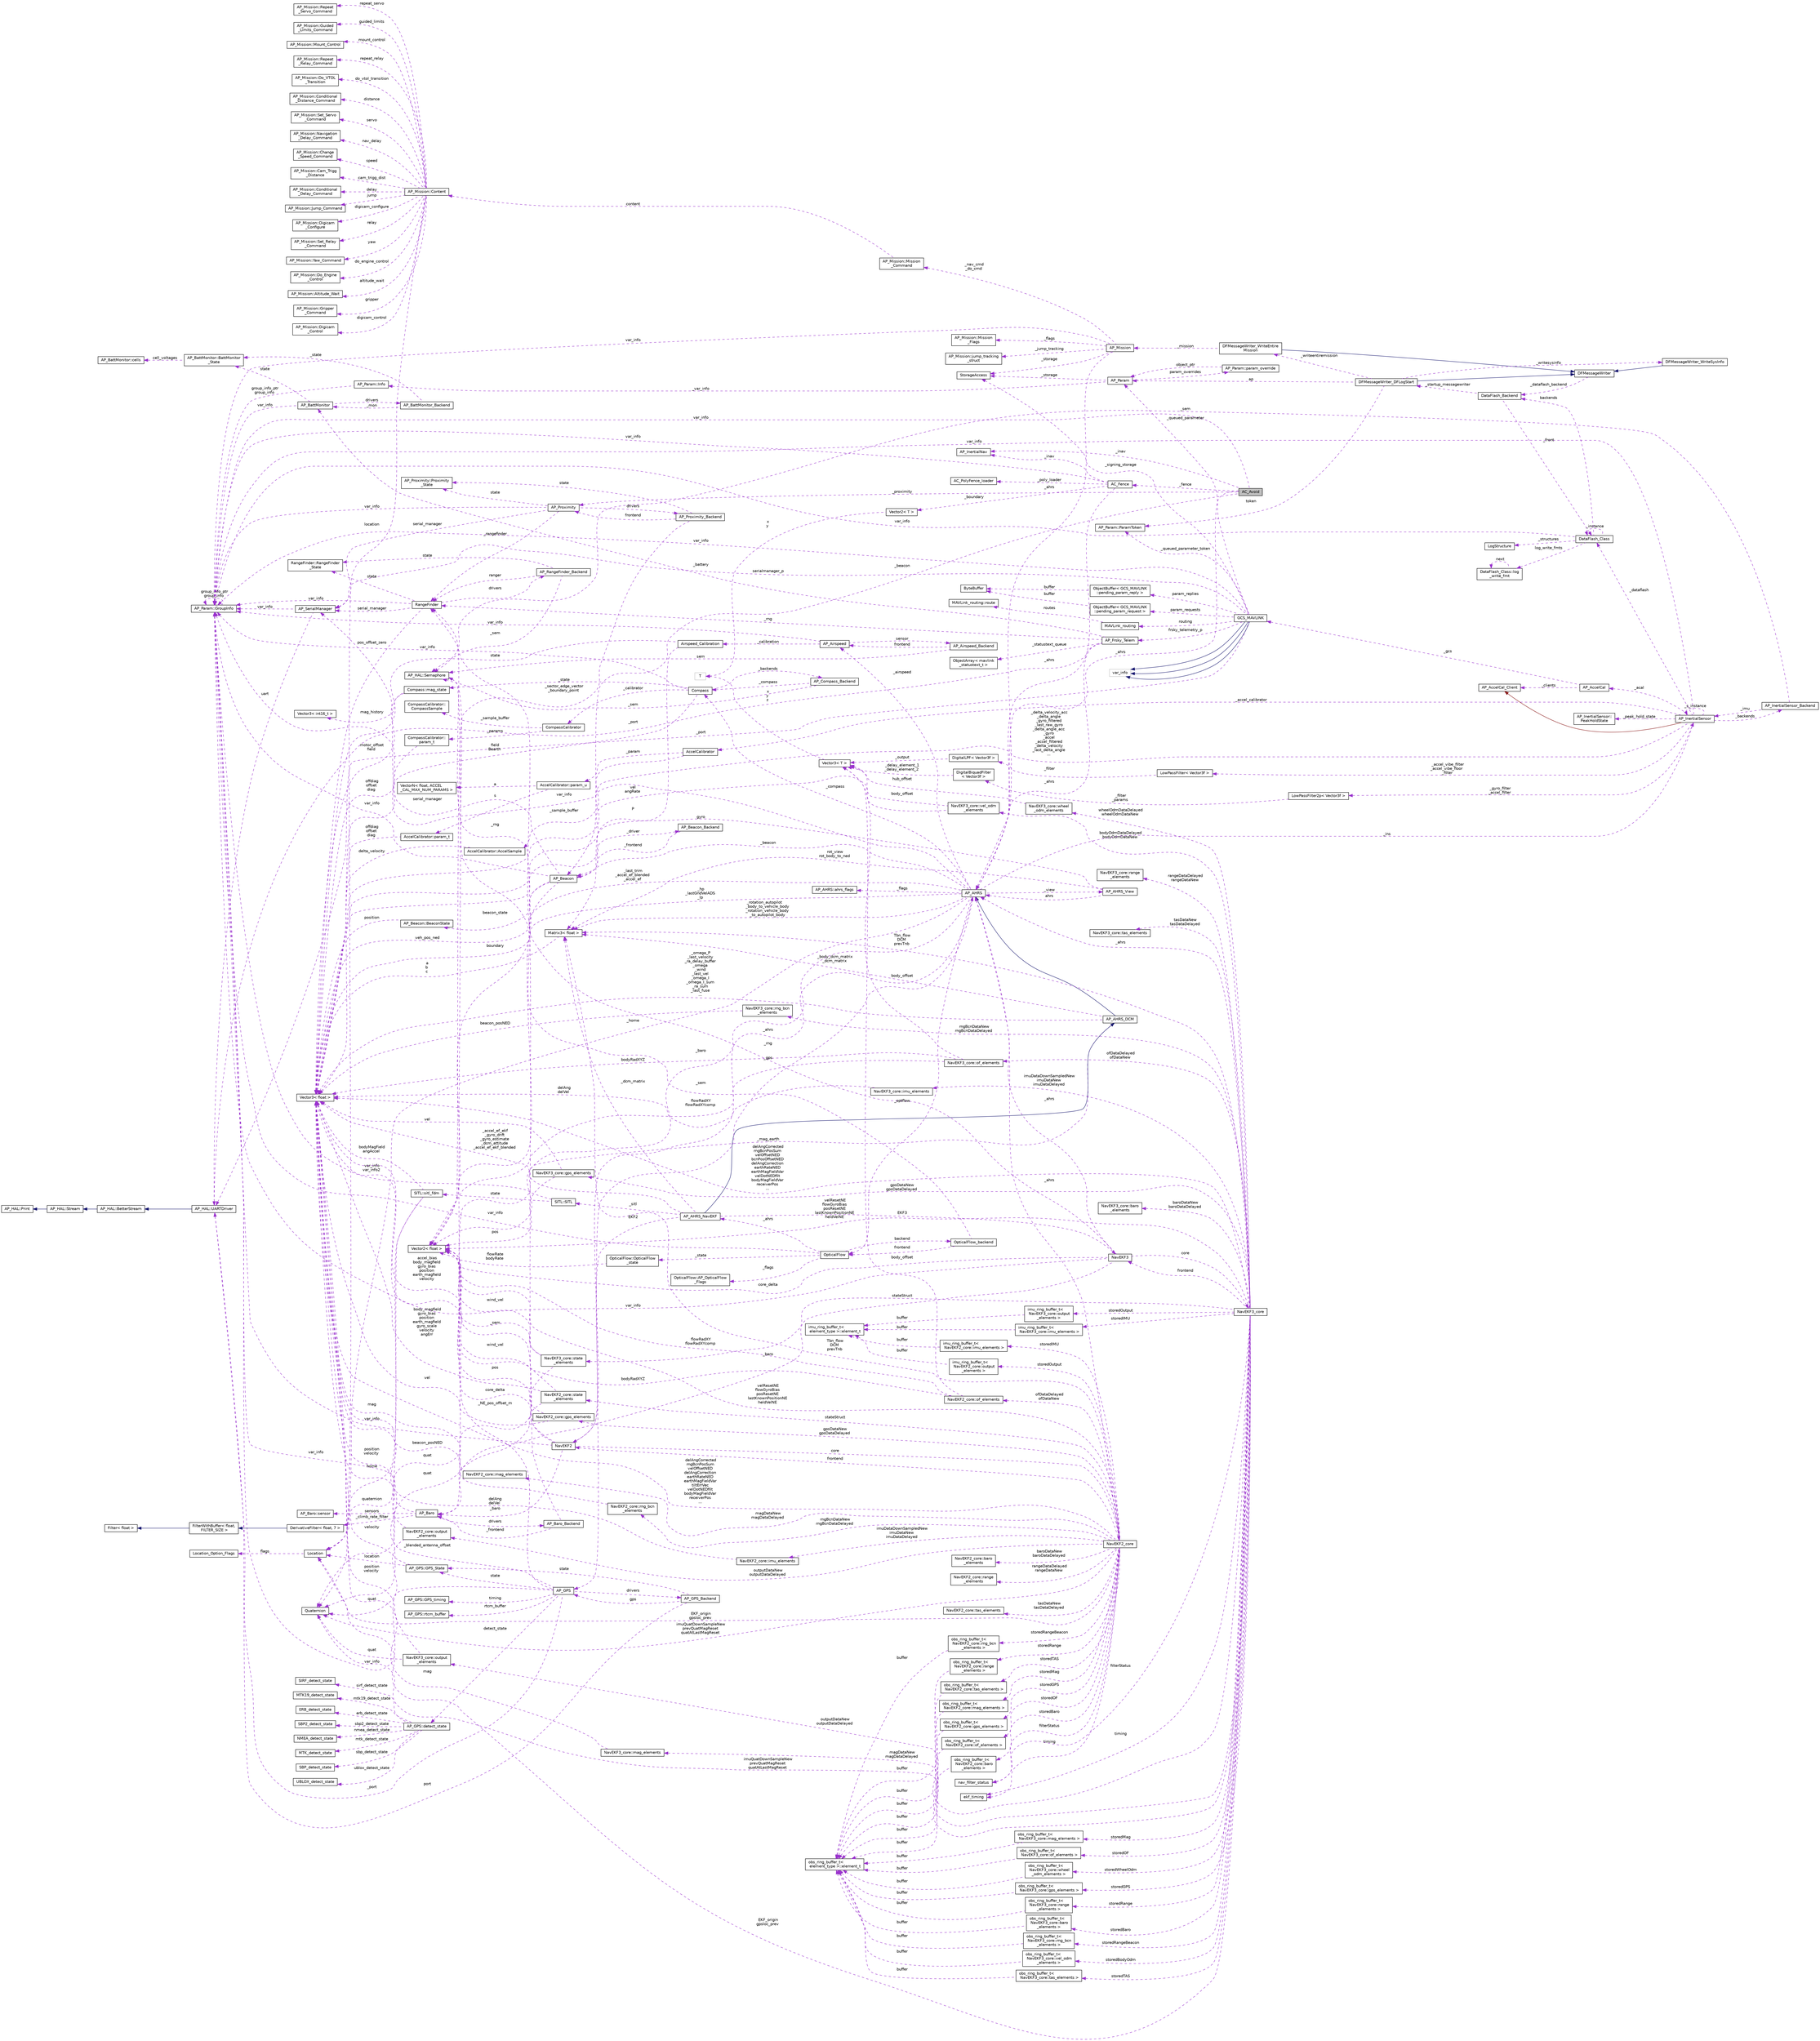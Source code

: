 digraph "AC_Avoid"
{
 // INTERACTIVE_SVG=YES
  edge [fontname="Helvetica",fontsize="10",labelfontname="Helvetica",labelfontsize="10"];
  node [fontname="Helvetica",fontsize="10",shape=record];
  rankdir="LR";
  Node1 [label="AC_Avoid",height=0.2,width=0.4,color="black", fillcolor="grey75", style="filled", fontcolor="black"];
  Node2 -> Node1 [dir="back",color="darkorchid3",fontsize="10",style="dashed",label=" var_info" ,fontname="Helvetica"];
  Node2 [label="AP_Param::GroupInfo",height=0.2,width=0.4,color="black", fillcolor="white", style="filled",URL="$structAP__Param_1_1GroupInfo.html"];
  Node2 -> Node2 [dir="back",color="darkorchid3",fontsize="10",style="dashed",label=" group_info_ptr\ngroup_info" ,fontname="Helvetica"];
  Node3 -> Node1 [dir="back",color="darkorchid3",fontsize="10",style="dashed",label=" _proximity" ,fontname="Helvetica"];
  Node3 [label="AP_Proximity",height=0.2,width=0.4,color="black", fillcolor="white", style="filled",URL="$classAP__Proximity.html"];
  Node4 -> Node3 [dir="back",color="darkorchid3",fontsize="10",style="dashed",label=" serial_manager" ,fontname="Helvetica"];
  Node4 [label="AP_SerialManager",height=0.2,width=0.4,color="black", fillcolor="white", style="filled",URL="$classAP__SerialManager.html"];
  Node5 -> Node4 [dir="back",color="darkorchid3",fontsize="10",style="dashed",label=" uart" ,fontname="Helvetica"];
  Node5 [label="AP_HAL::UARTDriver",height=0.2,width=0.4,color="black", fillcolor="white", style="filled",URL="$classAP__HAL_1_1UARTDriver.html"];
  Node6 -> Node5 [dir="back",color="midnightblue",fontsize="10",style="solid",fontname="Helvetica"];
  Node6 [label="AP_HAL::BetterStream",height=0.2,width=0.4,color="black", fillcolor="white", style="filled",URL="$classAP__HAL_1_1BetterStream.html"];
  Node7 -> Node6 [dir="back",color="midnightblue",fontsize="10",style="solid",fontname="Helvetica"];
  Node7 [label="AP_HAL::Stream",height=0.2,width=0.4,color="black", fillcolor="white", style="filled",URL="$classAP__HAL_1_1Stream.html"];
  Node8 -> Node7 [dir="back",color="midnightblue",fontsize="10",style="solid",fontname="Helvetica"];
  Node8 [label="AP_HAL::Print",height=0.2,width=0.4,color="black", fillcolor="white", style="filled",URL="$classAP__HAL_1_1Print.html"];
  Node2 -> Node4 [dir="back",color="darkorchid3",fontsize="10",style="dashed",label=" var_info" ,fontname="Helvetica"];
  Node2 -> Node3 [dir="back",color="darkorchid3",fontsize="10",style="dashed",label=" var_info" ,fontname="Helvetica"];
  Node9 -> Node3 [dir="back",color="darkorchid3",fontsize="10",style="dashed",label=" state" ,fontname="Helvetica"];
  Node9 [label="AP_Proximity::Proximity\l_State",height=0.2,width=0.4,color="black", fillcolor="white", style="filled",URL="$structAP__Proximity_1_1Proximity__State.html"];
  Node10 -> Node3 [dir="back",color="darkorchid3",fontsize="10",style="dashed",label=" _rangefinder" ,fontname="Helvetica"];
  Node10 [label="RangeFinder",height=0.2,width=0.4,color="black", fillcolor="white", style="filled",URL="$classRangeFinder.html"];
  Node4 -> Node10 [dir="back",color="darkorchid3",fontsize="10",style="dashed",label=" serial_manager" ,fontname="Helvetica"];
  Node11 -> Node10 [dir="back",color="darkorchid3",fontsize="10",style="dashed",label=" state" ,fontname="Helvetica"];
  Node11 [label="RangeFinder::RangeFinder\l_State",height=0.2,width=0.4,color="black", fillcolor="white", style="filled",URL="$structRangeFinder_1_1RangeFinder__State.html"];
  Node2 -> Node10 [dir="back",color="darkorchid3",fontsize="10",style="dashed",label=" var_info" ,fontname="Helvetica"];
  Node12 -> Node10 [dir="back",color="darkorchid3",fontsize="10",style="dashed",label=" pos_offset_zero" ,fontname="Helvetica"];
  Node12 [label="Vector3\< float \>",height=0.2,width=0.4,color="black", fillcolor="white", style="filled",URL="$classVector3.html"];
  Node13 -> Node10 [dir="back",color="darkorchid3",fontsize="10",style="dashed",label=" drivers" ,fontname="Helvetica"];
  Node13 [label="AP_RangeFinder_Backend",height=0.2,width=0.4,color="black", fillcolor="white", style="filled",URL="$classAP__RangeFinder__Backend.html"];
  Node11 -> Node13 [dir="back",color="darkorchid3",fontsize="10",style="dashed",label=" state" ,fontname="Helvetica"];
  Node14 -> Node13 [dir="back",color="darkorchid3",fontsize="10",style="dashed",label=" _sem" ,fontname="Helvetica"];
  Node14 [label="AP_HAL::Semaphore",height=0.2,width=0.4,color="black", fillcolor="white", style="filled",URL="$classAP__HAL_1_1Semaphore.html"];
  Node10 -> Node13 [dir="back",color="darkorchid3",fontsize="10",style="dashed",label=" ranger" ,fontname="Helvetica"];
  Node15 -> Node3 [dir="back",color="darkorchid3",fontsize="10",style="dashed",label=" drivers" ,fontname="Helvetica"];
  Node15 [label="AP_Proximity_Backend",height=0.2,width=0.4,color="black", fillcolor="white", style="filled",URL="$classAP__Proximity__Backend.html"];
  Node9 -> Node15 [dir="back",color="darkorchid3",fontsize="10",style="dashed",label=" state" ,fontname="Helvetica"];
  Node16 -> Node15 [dir="back",color="darkorchid3",fontsize="10",style="dashed",label=" _sector_edge_vector\n_boundary_point" ,fontname="Helvetica"];
  Node16 [label="Vector2\< float \>",height=0.2,width=0.4,color="black", fillcolor="white", style="filled",URL="$structVector2.html"];
  Node3 -> Node15 [dir="back",color="darkorchid3",fontsize="10",style="dashed",label=" frontend" ,fontname="Helvetica"];
  Node17 -> Node1 [dir="back",color="darkorchid3",fontsize="10",style="dashed",label=" _ahrs" ,fontname="Helvetica"];
  Node17 [label="AP_AHRS",height=0.2,width=0.4,color="black", fillcolor="white", style="filled",URL="$classAP__AHRS.html"];
  Node18 -> Node17 [dir="back",color="darkorchid3",fontsize="10",style="dashed",label=" _rotation_autopilot\l_body_to_vehicle_body\n_rotation_vehicle_body\l_to_autopilot_body" ,fontname="Helvetica"];
  Node18 [label="Matrix3\< float \>",height=0.2,width=0.4,color="black", fillcolor="white", style="filled",URL="$classMatrix3.html"];
  Node12 -> Node18 [dir="back",color="darkorchid3",fontsize="10",style="dashed",label=" a\nb\nc" ,fontname="Helvetica"];
  Node19 -> Node17 [dir="back",color="darkorchid3",fontsize="10",style="dashed",label=" _flags" ,fontname="Helvetica"];
  Node19 [label="AP_AHRS::ahrs_flags",height=0.2,width=0.4,color="black", fillcolor="white", style="filled",URL="$structAP__AHRS_1_1ahrs__flags.html"];
  Node20 -> Node17 [dir="back",color="darkorchid3",fontsize="10",style="dashed",label=" _baro" ,fontname="Helvetica"];
  Node20 [label="AP_Baro",height=0.2,width=0.4,color="black", fillcolor="white", style="filled",URL="$classAP__Baro.html"];
  Node21 -> Node20 [dir="back",color="darkorchid3",fontsize="10",style="dashed",label=" sensors" ,fontname="Helvetica"];
  Node21 [label="AP_Baro::sensor",height=0.2,width=0.4,color="black", fillcolor="white", style="filled",URL="$structAP__Baro_1_1sensor.html"];
  Node22 -> Node20 [dir="back",color="darkorchid3",fontsize="10",style="dashed",label=" _climb_rate_filter" ,fontname="Helvetica"];
  Node22 [label="DerivativeFilter\< float, 7 \>",height=0.2,width=0.4,color="black", fillcolor="white", style="filled",URL="$classDerivativeFilter.html"];
  Node23 -> Node22 [dir="back",color="midnightblue",fontsize="10",style="solid",fontname="Helvetica"];
  Node23 [label="FilterWithBuffer\< float,\l FILTER_SIZE \>",height=0.2,width=0.4,color="black", fillcolor="white", style="filled",URL="$classFilterWithBuffer.html"];
  Node24 -> Node23 [dir="back",color="midnightblue",fontsize="10",style="solid",fontname="Helvetica"];
  Node24 [label="Filter\< float \>",height=0.2,width=0.4,color="black", fillcolor="white", style="filled",URL="$classFilter.html"];
  Node2 -> Node20 [dir="back",color="darkorchid3",fontsize="10",style="dashed",label=" var_info" ,fontname="Helvetica"];
  Node25 -> Node20 [dir="back",color="darkorchid3",fontsize="10",style="dashed",label=" drivers" ,fontname="Helvetica"];
  Node25 [label="AP_Baro_Backend",height=0.2,width=0.4,color="black", fillcolor="white", style="filled",URL="$classAP__Baro__Backend.html"];
  Node20 -> Node25 [dir="back",color="darkorchid3",fontsize="10",style="dashed",label=" _frontend" ,fontname="Helvetica"];
  Node14 -> Node25 [dir="back",color="darkorchid3",fontsize="10",style="dashed",label=" _sem" ,fontname="Helvetica"];
  Node26 -> Node17 [dir="back",color="darkorchid3",fontsize="10",style="dashed",label=" _optflow" ,fontname="Helvetica"];
  Node26 [label="OpticalFlow",height=0.2,width=0.4,color="black", fillcolor="white", style="filled",URL="$classOpticalFlow.html"];
  Node27 -> Node26 [dir="back",color="darkorchid3",fontsize="10",style="dashed",label=" _ahrs" ,fontname="Helvetica"];
  Node27 [label="AP_AHRS_NavEKF",height=0.2,width=0.4,color="black", fillcolor="white", style="filled",URL="$classAP__AHRS__NavEKF.html"];
  Node28 -> Node27 [dir="back",color="midnightblue",fontsize="10",style="solid",fontname="Helvetica"];
  Node28 [label="AP_AHRS_DCM",height=0.2,width=0.4,color="black", fillcolor="white", style="filled",URL="$classAP__AHRS__DCM.html"];
  Node17 -> Node28 [dir="back",color="midnightblue",fontsize="10",style="solid",fontname="Helvetica"];
  Node18 -> Node28 [dir="back",color="darkorchid3",fontsize="10",style="dashed",label=" _body_dcm_matrix\n_dcm_matrix" ,fontname="Helvetica"];
  Node12 -> Node28 [dir="back",color="darkorchid3",fontsize="10",style="dashed",label=" _omega_P\n_last_velocity\n_ra_delay_buffer\n_omega\n_wind\n_last_vel\n_omega_I\n_omega_I_sum\n_ra_sum\n_last_fuse\n..." ,fontname="Helvetica"];
  Node16 -> Node28 [dir="back",color="darkorchid3",fontsize="10",style="dashed",label=" _mag_earth" ,fontname="Helvetica"];
  Node18 -> Node27 [dir="back",color="darkorchid3",fontsize="10",style="dashed",label=" _dcm_matrix" ,fontname="Helvetica"];
  Node29 -> Node27 [dir="back",color="darkorchid3",fontsize="10",style="dashed",label=" EKF2" ,fontname="Helvetica"];
  Node29 [label="NavEKF2",height=0.2,width=0.4,color="black", fillcolor="white", style="filled",URL="$classNavEKF2.html"];
  Node20 -> Node29 [dir="back",color="darkorchid3",fontsize="10",style="dashed",label=" _baro" ,fontname="Helvetica"];
  Node2 -> Node29 [dir="back",color="darkorchid3",fontsize="10",style="dashed",label=" var_info" ,fontname="Helvetica"];
  Node16 -> Node29 [dir="back",color="darkorchid3",fontsize="10",style="dashed",label=" core_delta" ,fontname="Helvetica"];
  Node10 -> Node29 [dir="back",color="darkorchid3",fontsize="10",style="dashed",label=" _rng" ,fontname="Helvetica"];
  Node17 -> Node29 [dir="back",color="darkorchid3",fontsize="10",style="dashed",label=" _ahrs" ,fontname="Helvetica"];
  Node30 -> Node29 [dir="back",color="darkorchid3",fontsize="10",style="dashed",label=" core" ,fontname="Helvetica"];
  Node30 [label="NavEKF2_core",height=0.2,width=0.4,color="black", fillcolor="white", style="filled",URL="$classNavEKF2__core.html"];
  Node31 -> Node30 [dir="back",color="darkorchid3",fontsize="10",style="dashed",label=" magDataNew\nmagDataDelayed" ,fontname="Helvetica"];
  Node31 [label="NavEKF2_core::mag_elements",height=0.2,width=0.4,color="black", fillcolor="white", style="filled",URL="$structNavEKF2__core_1_1mag__elements.html"];
  Node12 -> Node31 [dir="back",color="darkorchid3",fontsize="10",style="dashed",label=" mag" ,fontname="Helvetica"];
  Node18 -> Node30 [dir="back",color="darkorchid3",fontsize="10",style="dashed",label=" Tbn_flow\nDCM\nprevTnb" ,fontname="Helvetica"];
  Node29 -> Node30 [dir="back",color="darkorchid3",fontsize="10",style="dashed",label=" frontend" ,fontname="Helvetica"];
  Node32 -> Node30 [dir="back",color="darkorchid3",fontsize="10",style="dashed",label=" baroDataNew\nbaroDataDelayed" ,fontname="Helvetica"];
  Node32 [label="NavEKF2_core::baro\l_elements",height=0.2,width=0.4,color="black", fillcolor="white", style="filled",URL="$structNavEKF2__core_1_1baro__elements.html"];
  Node33 -> Node30 [dir="back",color="darkorchid3",fontsize="10",style="dashed",label=" storedIMU" ,fontname="Helvetica"];
  Node33 [label="imu_ring_buffer_t\<\l NavEKF2_core::imu_elements \>",height=0.2,width=0.4,color="black", fillcolor="white", style="filled",URL="$classimu__ring__buffer__t.html"];
  Node34 -> Node33 [dir="back",color="darkorchid3",fontsize="10",style="dashed",label=" buffer" ,fontname="Helvetica"];
  Node34 [label="imu_ring_buffer_t\<\l element_type \>::element_t",height=0.2,width=0.4,color="black", fillcolor="white", style="filled",URL="$structimu__ring__buffer__t_1_1element__t.html"];
  Node35 -> Node30 [dir="back",color="darkorchid3",fontsize="10",style="dashed",label=" rngBcnDataNew\nrngBcnDataDelayed" ,fontname="Helvetica"];
  Node35 [label="NavEKF2_core::rng_bcn\l_elements",height=0.2,width=0.4,color="black", fillcolor="white", style="filled",URL="$structNavEKF2__core_1_1rng__bcn__elements.html"];
  Node12 -> Node35 [dir="back",color="darkorchid3",fontsize="10",style="dashed",label=" beacon_posNED" ,fontname="Helvetica"];
  Node36 -> Node30 [dir="back",color="darkorchid3",fontsize="10",style="dashed",label=" ofDataDelayed\nofDataNew" ,fontname="Helvetica"];
  Node36 [label="NavEKF2_core::of_elements",height=0.2,width=0.4,color="black", fillcolor="white", style="filled",URL="$structNavEKF2__core_1_1of__elements.html"];
  Node12 -> Node36 [dir="back",color="darkorchid3",fontsize="10",style="dashed",label=" bodyRadXYZ" ,fontname="Helvetica"];
  Node37 -> Node36 [dir="back",color="darkorchid3",fontsize="10",style="dashed",label=" body_offset" ,fontname="Helvetica"];
  Node37 [label="Vector3\< T \>",height=0.2,width=0.4,color="black", fillcolor="white", style="filled",URL="$classVector3.html"];
  Node38 -> Node37 [dir="back",color="darkorchid3",fontsize="10",style="dashed",label=" x\ny\nz" ,fontname="Helvetica"];
  Node38 [label="T",height=0.2,width=0.4,color="grey75", fillcolor="white", style="filled"];
  Node16 -> Node36 [dir="back",color="darkorchid3",fontsize="10",style="dashed",label=" flowRadXY\nflowRadXYcomp" ,fontname="Helvetica"];
  Node39 -> Node30 [dir="back",color="darkorchid3",fontsize="10",style="dashed",label=" storedGPS" ,fontname="Helvetica"];
  Node39 [label="obs_ring_buffer_t\<\l NavEKF2_core::gps_elements \>",height=0.2,width=0.4,color="black", fillcolor="white", style="filled",URL="$classobs__ring__buffer__t.html"];
  Node40 -> Node39 [dir="back",color="darkorchid3",fontsize="10",style="dashed",label=" buffer" ,fontname="Helvetica"];
  Node40 [label="obs_ring_buffer_t\<\l element_type \>::element_t",height=0.2,width=0.4,color="black", fillcolor="white", style="filled",URL="$structobs__ring__buffer__t_1_1element__t.html"];
  Node41 -> Node30 [dir="back",color="darkorchid3",fontsize="10",style="dashed",label=" timing" ,fontname="Helvetica"];
  Node41 [label="ekf_timing",height=0.2,width=0.4,color="black", fillcolor="white", style="filled",URL="$structekf__timing.html"];
  Node42 -> Node30 [dir="back",color="darkorchid3",fontsize="10",style="dashed",label=" tasDataNew\ntasDataDelayed" ,fontname="Helvetica"];
  Node42 [label="NavEKF2_core::tas_elements",height=0.2,width=0.4,color="black", fillcolor="white", style="filled",URL="$structNavEKF2__core_1_1tas__elements.html"];
  Node43 -> Node30 [dir="back",color="darkorchid3",fontsize="10",style="dashed",label=" imuQuatDownSampleNew\nprevQuatMagReset\nquatAtLastMagReset" ,fontname="Helvetica"];
  Node43 [label="Quaternion",height=0.2,width=0.4,color="black", fillcolor="white", style="filled",URL="$classQuaternion.html"];
  Node44 -> Node30 [dir="back",color="darkorchid3",fontsize="10",style="dashed",label=" stateStruct" ,fontname="Helvetica"];
  Node44 [label="NavEKF2_core::state\l_elements",height=0.2,width=0.4,color="black", fillcolor="white", style="filled",URL="$structNavEKF2__core_1_1state__elements.html"];
  Node43 -> Node44 [dir="back",color="darkorchid3",fontsize="10",style="dashed",label=" quat" ,fontname="Helvetica"];
  Node12 -> Node44 [dir="back",color="darkorchid3",fontsize="10",style="dashed",label=" body_magfield\ngyro_bias\nposition\nearth_magfield\ngyro_scale\nvelocity\nangErr" ,fontname="Helvetica"];
  Node16 -> Node44 [dir="back",color="darkorchid3",fontsize="10",style="dashed",label=" wind_vel" ,fontname="Helvetica"];
  Node45 -> Node30 [dir="back",color="darkorchid3",fontsize="10",style="dashed",label=" storedOF" ,fontname="Helvetica"];
  Node45 [label="obs_ring_buffer_t\<\l NavEKF2_core::of_elements \>",height=0.2,width=0.4,color="black", fillcolor="white", style="filled",URL="$classobs__ring__buffer__t.html"];
  Node40 -> Node45 [dir="back",color="darkorchid3",fontsize="10",style="dashed",label=" buffer" ,fontname="Helvetica"];
  Node46 -> Node30 [dir="back",color="darkorchid3",fontsize="10",style="dashed",label=" imuDataDownSampledNew\nimuDataNew\nimuDataDelayed" ,fontname="Helvetica"];
  Node46 [label="NavEKF2_core::imu_elements",height=0.2,width=0.4,color="black", fillcolor="white", style="filled",URL="$structNavEKF2__core_1_1imu__elements.html"];
  Node12 -> Node46 [dir="back",color="darkorchid3",fontsize="10",style="dashed",label=" delAng\ndelVel" ,fontname="Helvetica"];
  Node12 -> Node30 [dir="back",color="darkorchid3",fontsize="10",style="dashed",label=" delAngCorrected\nrngBcnPosSum\nvelOffsetNED\ndelAngCorrection\nearthRateNED\nearthMagFieldVar\ntiltErrVec\nvelDotNEDfilt\nbodyMagFieldVar\nreceiverPos\n..." ,fontname="Helvetica"];
  Node47 -> Node30 [dir="back",color="darkorchid3",fontsize="10",style="dashed",label=" filterStatus" ,fontname="Helvetica"];
  Node47 [label="nav_filter_status",height=0.2,width=0.4,color="black", fillcolor="white", style="filled",URL="$unionnav__filter__status.html"];
  Node48 -> Node30 [dir="back",color="darkorchid3",fontsize="10",style="dashed",label=" outputDataNew\noutputDataDelayed" ,fontname="Helvetica"];
  Node48 [label="NavEKF2_core::output\l_elements",height=0.2,width=0.4,color="black", fillcolor="white", style="filled",URL="$structNavEKF2__core_1_1output__elements.html"];
  Node43 -> Node48 [dir="back",color="darkorchid3",fontsize="10",style="dashed",label=" quat" ,fontname="Helvetica"];
  Node12 -> Node48 [dir="back",color="darkorchid3",fontsize="10",style="dashed",label=" position\nvelocity" ,fontname="Helvetica"];
  Node49 -> Node30 [dir="back",color="darkorchid3",fontsize="10",style="dashed",label=" gpsDataNew\ngpsDataDelayed" ,fontname="Helvetica"];
  Node49 [label="NavEKF2_core::gps_elements",height=0.2,width=0.4,color="black", fillcolor="white", style="filled",URL="$structNavEKF2__core_1_1gps__elements.html"];
  Node12 -> Node49 [dir="back",color="darkorchid3",fontsize="10",style="dashed",label=" vel" ,fontname="Helvetica"];
  Node16 -> Node49 [dir="back",color="darkorchid3",fontsize="10",style="dashed",label=" pos" ,fontname="Helvetica"];
  Node16 -> Node30 [dir="back",color="darkorchid3",fontsize="10",style="dashed",label=" velResetNE\nflowGyroBias\nposResetNE\nlastKnownPositionNE\nheldVelNE" ,fontname="Helvetica"];
  Node50 -> Node30 [dir="back",color="darkorchid3",fontsize="10",style="dashed",label=" storedBaro" ,fontname="Helvetica"];
  Node50 [label="obs_ring_buffer_t\<\l NavEKF2_core::baro\l_elements \>",height=0.2,width=0.4,color="black", fillcolor="white", style="filled",URL="$classobs__ring__buffer__t.html"];
  Node40 -> Node50 [dir="back",color="darkorchid3",fontsize="10",style="dashed",label=" buffer" ,fontname="Helvetica"];
  Node51 -> Node30 [dir="back",color="darkorchid3",fontsize="10",style="dashed",label=" storedRangeBeacon" ,fontname="Helvetica"];
  Node51 [label="obs_ring_buffer_t\<\l NavEKF2_core::rng_bcn\l_elements \>",height=0.2,width=0.4,color="black", fillcolor="white", style="filled",URL="$classobs__ring__buffer__t.html"];
  Node40 -> Node51 [dir="back",color="darkorchid3",fontsize="10",style="dashed",label=" buffer" ,fontname="Helvetica"];
  Node52 -> Node30 [dir="back",color="darkorchid3",fontsize="10",style="dashed",label=" storedRange" ,fontname="Helvetica"];
  Node52 [label="obs_ring_buffer_t\<\l NavEKF2_core::range\l_elements \>",height=0.2,width=0.4,color="black", fillcolor="white", style="filled",URL="$classobs__ring__buffer__t.html"];
  Node40 -> Node52 [dir="back",color="darkorchid3",fontsize="10",style="dashed",label=" buffer" ,fontname="Helvetica"];
  Node53 -> Node30 [dir="back",color="darkorchid3",fontsize="10",style="dashed",label=" storedTAS" ,fontname="Helvetica"];
  Node53 [label="obs_ring_buffer_t\<\l NavEKF2_core::tas_elements \>",height=0.2,width=0.4,color="black", fillcolor="white", style="filled",URL="$classobs__ring__buffer__t.html"];
  Node40 -> Node53 [dir="back",color="darkorchid3",fontsize="10",style="dashed",label=" buffer" ,fontname="Helvetica"];
  Node17 -> Node30 [dir="back",color="darkorchid3",fontsize="10",style="dashed",label=" _ahrs" ,fontname="Helvetica"];
  Node54 -> Node30 [dir="back",color="darkorchid3",fontsize="10",style="dashed",label=" storedMag" ,fontname="Helvetica"];
  Node54 [label="obs_ring_buffer_t\<\l NavEKF2_core::mag_elements \>",height=0.2,width=0.4,color="black", fillcolor="white", style="filled",URL="$classobs__ring__buffer__t.html"];
  Node40 -> Node54 [dir="back",color="darkorchid3",fontsize="10",style="dashed",label=" buffer" ,fontname="Helvetica"];
  Node55 -> Node30 [dir="back",color="darkorchid3",fontsize="10",style="dashed",label=" rangeDataDelayed\nrangeDataNew" ,fontname="Helvetica"];
  Node55 [label="NavEKF2_core::range\l_elements",height=0.2,width=0.4,color="black", fillcolor="white", style="filled",URL="$structNavEKF2__core_1_1range__elements.html"];
  Node56 -> Node30 [dir="back",color="darkorchid3",fontsize="10",style="dashed",label=" EKF_origin\ngpsloc_prev" ,fontname="Helvetica"];
  Node56 [label="Location",height=0.2,width=0.4,color="black", fillcolor="white", style="filled",URL="$structLocation.html"];
  Node57 -> Node56 [dir="back",color="darkorchid3",fontsize="10",style="dashed",label=" flags" ,fontname="Helvetica"];
  Node57 [label="Location_Option_Flags",height=0.2,width=0.4,color="black", fillcolor="white", style="filled",URL="$structLocation__Option__Flags.html"];
  Node58 -> Node30 [dir="back",color="darkorchid3",fontsize="10",style="dashed",label=" storedOutput" ,fontname="Helvetica"];
  Node58 [label="imu_ring_buffer_t\<\l NavEKF2_core::output\l_elements \>",height=0.2,width=0.4,color="black", fillcolor="white", style="filled",URL="$classimu__ring__buffer__t.html"];
  Node34 -> Node58 [dir="back",color="darkorchid3",fontsize="10",style="dashed",label=" buffer" ,fontname="Helvetica"];
  Node59 -> Node27 [dir="back",color="darkorchid3",fontsize="10",style="dashed",label=" EKF3" ,fontname="Helvetica"];
  Node59 [label="NavEKF3",height=0.2,width=0.4,color="black", fillcolor="white", style="filled",URL="$classNavEKF3.html"];
  Node60 -> Node59 [dir="back",color="darkorchid3",fontsize="10",style="dashed",label=" core" ,fontname="Helvetica"];
  Node60 [label="NavEKF3_core",height=0.2,width=0.4,color="black", fillcolor="white", style="filled",URL="$classNavEKF3__core.html"];
  Node61 -> Node60 [dir="back",color="darkorchid3",fontsize="10",style="dashed",label=" storedMag" ,fontname="Helvetica"];
  Node61 [label="obs_ring_buffer_t\<\l NavEKF3_core::mag_elements \>",height=0.2,width=0.4,color="black", fillcolor="white", style="filled",URL="$classobs__ring__buffer__t.html"];
  Node40 -> Node61 [dir="back",color="darkorchid3",fontsize="10",style="dashed",label=" buffer" ,fontname="Helvetica"];
  Node62 -> Node60 [dir="back",color="darkorchid3",fontsize="10",style="dashed",label=" outputDataNew\noutputDataDelayed" ,fontname="Helvetica"];
  Node62 [label="NavEKF3_core::output\l_elements",height=0.2,width=0.4,color="black", fillcolor="white", style="filled",URL="$structNavEKF3__core_1_1output__elements.html"];
  Node43 -> Node62 [dir="back",color="darkorchid3",fontsize="10",style="dashed",label=" quat" ,fontname="Helvetica"];
  Node12 -> Node62 [dir="back",color="darkorchid3",fontsize="10",style="dashed",label=" position\nvelocity" ,fontname="Helvetica"];
  Node63 -> Node60 [dir="back",color="darkorchid3",fontsize="10",style="dashed",label=" gpsDataNew\ngpsDataDelayed" ,fontname="Helvetica"];
  Node63 [label="NavEKF3_core::gps_elements",height=0.2,width=0.4,color="black", fillcolor="white", style="filled",URL="$structNavEKF3__core_1_1gps__elements.html"];
  Node12 -> Node63 [dir="back",color="darkorchid3",fontsize="10",style="dashed",label=" vel" ,fontname="Helvetica"];
  Node16 -> Node63 [dir="back",color="darkorchid3",fontsize="10",style="dashed",label=" pos" ,fontname="Helvetica"];
  Node18 -> Node60 [dir="back",color="darkorchid3",fontsize="10",style="dashed",label=" Tbn_flow\nDCM\nprevTnb" ,fontname="Helvetica"];
  Node59 -> Node60 [dir="back",color="darkorchid3",fontsize="10",style="dashed",label=" frontend" ,fontname="Helvetica"];
  Node64 -> Node60 [dir="back",color="darkorchid3",fontsize="10",style="dashed",label=" storedOF" ,fontname="Helvetica"];
  Node64 [label="obs_ring_buffer_t\<\l NavEKF3_core::of_elements \>",height=0.2,width=0.4,color="black", fillcolor="white", style="filled",URL="$classobs__ring__buffer__t.html"];
  Node40 -> Node64 [dir="back",color="darkorchid3",fontsize="10",style="dashed",label=" buffer" ,fontname="Helvetica"];
  Node41 -> Node60 [dir="back",color="darkorchid3",fontsize="10",style="dashed",label=" timing" ,fontname="Helvetica"];
  Node65 -> Node60 [dir="back",color="darkorchid3",fontsize="10",style="dashed",label=" wheelOdmDataDelayed\nwheelOdmDataNew" ,fontname="Helvetica"];
  Node65 [label="NavEKF3_core::wheel\l_odm_elements",height=0.2,width=0.4,color="black", fillcolor="white", style="filled",URL="$structNavEKF3__core_1_1wheel__odm__elements.html"];
  Node37 -> Node65 [dir="back",color="darkorchid3",fontsize="10",style="dashed",label=" hub_offset" ,fontname="Helvetica"];
  Node66 -> Node60 [dir="back",color="darkorchid3",fontsize="10",style="dashed",label=" bodyOdmDataDelayed\nbodyOdmDataNew" ,fontname="Helvetica"];
  Node66 [label="NavEKF3_core::vel_odm\l_elements",height=0.2,width=0.4,color="black", fillcolor="white", style="filled",URL="$structNavEKF3__core_1_1vel__odm__elements.html"];
  Node12 -> Node66 [dir="back",color="darkorchid3",fontsize="10",style="dashed",label=" vel\nangRate" ,fontname="Helvetica"];
  Node37 -> Node66 [dir="back",color="darkorchid3",fontsize="10",style="dashed",label=" body_offset" ,fontname="Helvetica"];
  Node43 -> Node60 [dir="back",color="darkorchid3",fontsize="10",style="dashed",label=" imuQuatDownSampleNew\nprevQuatMagReset\nquatAtLastMagReset" ,fontname="Helvetica"];
  Node67 -> Node60 [dir="back",color="darkorchid3",fontsize="10",style="dashed",label=" storedWheelOdm" ,fontname="Helvetica"];
  Node67 [label="obs_ring_buffer_t\<\l NavEKF3_core::wheel\l_odm_elements \>",height=0.2,width=0.4,color="black", fillcolor="white", style="filled",URL="$classobs__ring__buffer__t.html"];
  Node40 -> Node67 [dir="back",color="darkorchid3",fontsize="10",style="dashed",label=" buffer" ,fontname="Helvetica"];
  Node12 -> Node60 [dir="back",color="darkorchid3",fontsize="10",style="dashed",label=" delAngCorrected\nrngBcnPosSum\nvelOffsetNED\nbcnPosOffsetNED\ndelAngCorrection\nearthRateNED\nearthMagFieldVar\nvelDotNEDfilt\nbodyMagFieldVar\nreceiverPos\n..." ,fontname="Helvetica"];
  Node47 -> Node60 [dir="back",color="darkorchid3",fontsize="10",style="dashed",label=" filterStatus" ,fontname="Helvetica"];
  Node68 -> Node60 [dir="back",color="darkorchid3",fontsize="10",style="dashed",label=" magDataNew\nmagDataDelayed" ,fontname="Helvetica"];
  Node68 [label="NavEKF3_core::mag_elements",height=0.2,width=0.4,color="black", fillcolor="white", style="filled",URL="$structNavEKF3__core_1_1mag__elements.html"];
  Node12 -> Node68 [dir="back",color="darkorchid3",fontsize="10",style="dashed",label=" mag" ,fontname="Helvetica"];
  Node16 -> Node60 [dir="back",color="darkorchid3",fontsize="10",style="dashed",label=" velResetNE\nflowGyroBias\nposResetNE\nlastKnownPositionNE\nheldVelNE" ,fontname="Helvetica"];
  Node69 -> Node60 [dir="back",color="darkorchid3",fontsize="10",style="dashed",label=" storedGPS" ,fontname="Helvetica"];
  Node69 [label="obs_ring_buffer_t\<\l NavEKF3_core::gps_elements \>",height=0.2,width=0.4,color="black", fillcolor="white", style="filled",URL="$classobs__ring__buffer__t.html"];
  Node40 -> Node69 [dir="back",color="darkorchid3",fontsize="10",style="dashed",label=" buffer" ,fontname="Helvetica"];
  Node70 -> Node60 [dir="back",color="darkorchid3",fontsize="10",style="dashed",label=" stateStruct" ,fontname="Helvetica"];
  Node70 [label="NavEKF3_core::state\l_elements",height=0.2,width=0.4,color="black", fillcolor="white", style="filled",URL="$structNavEKF3__core_1_1state__elements.html"];
  Node43 -> Node70 [dir="back",color="darkorchid3",fontsize="10",style="dashed",label=" quat" ,fontname="Helvetica"];
  Node12 -> Node70 [dir="back",color="darkorchid3",fontsize="10",style="dashed",label=" accel_bias\nbody_magfield\ngyro_bias\nposition\nearth_magfield\nvelocity" ,fontname="Helvetica"];
  Node16 -> Node70 [dir="back",color="darkorchid3",fontsize="10",style="dashed",label=" wind_vel" ,fontname="Helvetica"];
  Node71 -> Node60 [dir="back",color="darkorchid3",fontsize="10",style="dashed",label=" storedRange" ,fontname="Helvetica"];
  Node71 [label="obs_ring_buffer_t\<\l NavEKF3_core::range\l_elements \>",height=0.2,width=0.4,color="black", fillcolor="white", style="filled",URL="$classobs__ring__buffer__t.html"];
  Node40 -> Node71 [dir="back",color="darkorchid3",fontsize="10",style="dashed",label=" buffer" ,fontname="Helvetica"];
  Node72 -> Node60 [dir="back",color="darkorchid3",fontsize="10",style="dashed",label=" rngBcnDataNew\nrngBcnDataDelayed" ,fontname="Helvetica"];
  Node72 [label="NavEKF3_core::rng_bcn\l_elements",height=0.2,width=0.4,color="black", fillcolor="white", style="filled",URL="$structNavEKF3__core_1_1rng__bcn__elements.html"];
  Node12 -> Node72 [dir="back",color="darkorchid3",fontsize="10",style="dashed",label=" beacon_posNED" ,fontname="Helvetica"];
  Node73 -> Node60 [dir="back",color="darkorchid3",fontsize="10",style="dashed",label=" baroDataNew\nbaroDataDelayed" ,fontname="Helvetica"];
  Node73 [label="NavEKF3_core::baro\l_elements",height=0.2,width=0.4,color="black", fillcolor="white", style="filled",URL="$structNavEKF3__core_1_1baro__elements.html"];
  Node17 -> Node60 [dir="back",color="darkorchid3",fontsize="10",style="dashed",label=" _ahrs" ,fontname="Helvetica"];
  Node74 -> Node60 [dir="back",color="darkorchid3",fontsize="10",style="dashed",label=" storedBaro" ,fontname="Helvetica"];
  Node74 [label="obs_ring_buffer_t\<\l NavEKF3_core::baro\l_elements \>",height=0.2,width=0.4,color="black", fillcolor="white", style="filled",URL="$classobs__ring__buffer__t.html"];
  Node40 -> Node74 [dir="back",color="darkorchid3",fontsize="10",style="dashed",label=" buffer" ,fontname="Helvetica"];
  Node56 -> Node60 [dir="back",color="darkorchid3",fontsize="10",style="dashed",label=" EKF_origin\ngpsloc_prev" ,fontname="Helvetica"];
  Node75 -> Node60 [dir="back",color="darkorchid3",fontsize="10",style="dashed",label=" tasDataNew\ntasDataDelayed" ,fontname="Helvetica"];
  Node75 [label="NavEKF3_core::tas_elements",height=0.2,width=0.4,color="black", fillcolor="white", style="filled",URL="$structNavEKF3__core_1_1tas__elements.html"];
  Node76 -> Node60 [dir="back",color="darkorchid3",fontsize="10",style="dashed",label=" storedIMU" ,fontname="Helvetica"];
  Node76 [label="imu_ring_buffer_t\<\l NavEKF3_core::imu_elements \>",height=0.2,width=0.4,color="black", fillcolor="white", style="filled",URL="$classimu__ring__buffer__t.html"];
  Node34 -> Node76 [dir="back",color="darkorchid3",fontsize="10",style="dashed",label=" buffer" ,fontname="Helvetica"];
  Node77 -> Node60 [dir="back",color="darkorchid3",fontsize="10",style="dashed",label=" storedRangeBeacon" ,fontname="Helvetica"];
  Node77 [label="obs_ring_buffer_t\<\l NavEKF3_core::rng_bcn\l_elements \>",height=0.2,width=0.4,color="black", fillcolor="white", style="filled",URL="$classobs__ring__buffer__t.html"];
  Node40 -> Node77 [dir="back",color="darkorchid3",fontsize="10",style="dashed",label=" buffer" ,fontname="Helvetica"];
  Node78 -> Node60 [dir="back",color="darkorchid3",fontsize="10",style="dashed",label=" storedBodyOdm" ,fontname="Helvetica"];
  Node78 [label="obs_ring_buffer_t\<\l NavEKF3_core::vel_odm\l_elements \>",height=0.2,width=0.4,color="black", fillcolor="white", style="filled",URL="$classobs__ring__buffer__t.html"];
  Node40 -> Node78 [dir="back",color="darkorchid3",fontsize="10",style="dashed",label=" buffer" ,fontname="Helvetica"];
  Node79 -> Node60 [dir="back",color="darkorchid3",fontsize="10",style="dashed",label=" ofDataDelayed\nofDataNew" ,fontname="Helvetica"];
  Node79 [label="NavEKF3_core::of_elements",height=0.2,width=0.4,color="black", fillcolor="white", style="filled",URL="$structNavEKF3__core_1_1of__elements.html"];
  Node12 -> Node79 [dir="back",color="darkorchid3",fontsize="10",style="dashed",label=" bodyRadXYZ" ,fontname="Helvetica"];
  Node37 -> Node79 [dir="back",color="darkorchid3",fontsize="10",style="dashed",label=" body_offset" ,fontname="Helvetica"];
  Node16 -> Node79 [dir="back",color="darkorchid3",fontsize="10",style="dashed",label=" flowRadXY\nflowRadXYcomp" ,fontname="Helvetica"];
  Node80 -> Node60 [dir="back",color="darkorchid3",fontsize="10",style="dashed",label=" rangeDataDelayed\nrangeDataNew" ,fontname="Helvetica"];
  Node80 [label="NavEKF3_core::range\l_elements",height=0.2,width=0.4,color="black", fillcolor="white", style="filled",URL="$structNavEKF3__core_1_1range__elements.html"];
  Node81 -> Node60 [dir="back",color="darkorchid3",fontsize="10",style="dashed",label=" imuDataDownSampledNew\nimuDataNew\nimuDataDelayed" ,fontname="Helvetica"];
  Node81 [label="NavEKF3_core::imu_elements",height=0.2,width=0.4,color="black", fillcolor="white", style="filled",URL="$structNavEKF3__core_1_1imu__elements.html"];
  Node12 -> Node81 [dir="back",color="darkorchid3",fontsize="10",style="dashed",label=" delAng\ndelVel" ,fontname="Helvetica"];
  Node82 -> Node60 [dir="back",color="darkorchid3",fontsize="10",style="dashed",label=" storedOutput" ,fontname="Helvetica"];
  Node82 [label="imu_ring_buffer_t\<\l NavEKF3_core::output\l_elements \>",height=0.2,width=0.4,color="black", fillcolor="white", style="filled",URL="$classimu__ring__buffer__t.html"];
  Node34 -> Node82 [dir="back",color="darkorchid3",fontsize="10",style="dashed",label=" buffer" ,fontname="Helvetica"];
  Node83 -> Node60 [dir="back",color="darkorchid3",fontsize="10",style="dashed",label=" storedTAS" ,fontname="Helvetica"];
  Node83 [label="obs_ring_buffer_t\<\l NavEKF3_core::tas_elements \>",height=0.2,width=0.4,color="black", fillcolor="white", style="filled",URL="$classobs__ring__buffer__t.html"];
  Node40 -> Node83 [dir="back",color="darkorchid3",fontsize="10",style="dashed",label=" buffer" ,fontname="Helvetica"];
  Node20 -> Node59 [dir="back",color="darkorchid3",fontsize="10",style="dashed",label=" _baro" ,fontname="Helvetica"];
  Node2 -> Node59 [dir="back",color="darkorchid3",fontsize="10",style="dashed",label=" var_info" ,fontname="Helvetica"];
  Node16 -> Node59 [dir="back",color="darkorchid3",fontsize="10",style="dashed",label=" core_delta" ,fontname="Helvetica"];
  Node10 -> Node59 [dir="back",color="darkorchid3",fontsize="10",style="dashed",label=" _rng" ,fontname="Helvetica"];
  Node17 -> Node59 [dir="back",color="darkorchid3",fontsize="10",style="dashed",label=" _ahrs" ,fontname="Helvetica"];
  Node84 -> Node27 [dir="back",color="darkorchid3",fontsize="10",style="dashed",label=" _sitl" ,fontname="Helvetica"];
  Node84 [label="SITL::SITL",height=0.2,width=0.4,color="black", fillcolor="white", style="filled",URL="$classSITL_1_1SITL.html"];
  Node2 -> Node84 [dir="back",color="darkorchid3",fontsize="10",style="dashed",label=" var_info\nvar_info2" ,fontname="Helvetica"];
  Node85 -> Node84 [dir="back",color="darkorchid3",fontsize="10",style="dashed",label=" state" ,fontname="Helvetica"];
  Node85 [label="SITL::sitl_fdm",height=0.2,width=0.4,color="black", fillcolor="white", style="filled",URL="$structSITL_1_1sitl__fdm.html"];
  Node43 -> Node85 [dir="back",color="darkorchid3",fontsize="10",style="dashed",label=" quaternion" ,fontname="Helvetica"];
  Node12 -> Node85 [dir="back",color="darkorchid3",fontsize="10",style="dashed",label=" bodyMagField\nangAccel" ,fontname="Helvetica"];
  Node56 -> Node85 [dir="back",color="darkorchid3",fontsize="10",style="dashed",label=" home" ,fontname="Helvetica"];
  Node12 -> Node27 [dir="back",color="darkorchid3",fontsize="10",style="dashed",label=" _accel_ef_ekf\n_gyro_drift\n_gyro_estimate\n_dcm_attitude\n_accel_ef_ekf_blended" ,fontname="Helvetica"];
  Node2 -> Node26 [dir="back",color="darkorchid3",fontsize="10",style="dashed",label=" var_info" ,fontname="Helvetica"];
  Node86 -> Node26 [dir="back",color="darkorchid3",fontsize="10",style="dashed",label=" _state" ,fontname="Helvetica"];
  Node86 [label="OpticalFlow::OpticalFlow\l_state",height=0.2,width=0.4,color="black", fillcolor="white", style="filled",URL="$structOpticalFlow_1_1OpticalFlow__state.html"];
  Node16 -> Node86 [dir="back",color="darkorchid3",fontsize="10",style="dashed",label=" flowRate\nbodyRate" ,fontname="Helvetica"];
  Node87 -> Node26 [dir="back",color="darkorchid3",fontsize="10",style="dashed",label=" backend" ,fontname="Helvetica"];
  Node87 [label="OpticalFlow_backend",height=0.2,width=0.4,color="black", fillcolor="white", style="filled",URL="$classOpticalFlow__backend.html"];
  Node26 -> Node87 [dir="back",color="darkorchid3",fontsize="10",style="dashed",label=" frontend" ,fontname="Helvetica"];
  Node14 -> Node87 [dir="back",color="darkorchid3",fontsize="10",style="dashed",label=" _sem" ,fontname="Helvetica"];
  Node88 -> Node26 [dir="back",color="darkorchid3",fontsize="10",style="dashed",label=" _flags" ,fontname="Helvetica"];
  Node88 [label="OpticalFlow::AP_OpticalFlow\l_Flags",height=0.2,width=0.4,color="black", fillcolor="white", style="filled",URL="$structOpticalFlow_1_1AP__OpticalFlow__Flags.html"];
  Node2 -> Node17 [dir="back",color="darkorchid3",fontsize="10",style="dashed",label=" var_info" ,fontname="Helvetica"];
  Node89 -> Node17 [dir="back",color="darkorchid3",fontsize="10",style="dashed",label=" _view" ,fontname="Helvetica"];
  Node89 [label="AP_AHRS_View",height=0.2,width=0.4,color="black", fillcolor="white", style="filled",URL="$classAP__AHRS__View.html"];
  Node18 -> Node89 [dir="back",color="darkorchid3",fontsize="10",style="dashed",label=" rot_view\nrot_body_to_ned" ,fontname="Helvetica"];
  Node12 -> Node89 [dir="back",color="darkorchid3",fontsize="10",style="dashed",label=" gyro" ,fontname="Helvetica"];
  Node17 -> Node89 [dir="back",color="darkorchid3",fontsize="10",style="dashed",label=" ahrs" ,fontname="Helvetica"];
  Node12 -> Node17 [dir="back",color="darkorchid3",fontsize="10",style="dashed",label=" _last_trim\n_accel_ef_blended\n_accel_ef" ,fontname="Helvetica"];
  Node90 -> Node17 [dir="back",color="darkorchid3",fontsize="10",style="dashed",label=" _ins" ,fontname="Helvetica"];
  Node90 [label="AP_InertialSensor",height=0.2,width=0.4,color="black", fillcolor="white", style="filled",URL="$classAP__InertialSensor.html"];
  Node91 -> Node90 [dir="back",color="firebrick4",fontsize="10",style="solid",fontname="Helvetica"];
  Node91 [label="AP_AccelCal_Client",height=0.2,width=0.4,color="black", fillcolor="white", style="filled",URL="$classAP__AccelCal__Client.html"];
  Node92 -> Node90 [dir="back",color="darkorchid3",fontsize="10",style="dashed",label=" _peak_hold_state" ,fontname="Helvetica"];
  Node92 [label="AP_InertialSensor::\lPeakHoldState",height=0.2,width=0.4,color="black", fillcolor="white", style="filled",URL="$structAP__InertialSensor_1_1PeakHoldState.html"];
  Node93 -> Node90 [dir="back",color="darkorchid3",fontsize="10",style="dashed",label=" _accel_vibe_filter\n_accel_vibe_floor\l_filter" ,fontname="Helvetica"];
  Node93 [label="LowPassFilter\< Vector3f \>",height=0.2,width=0.4,color="black", fillcolor="white", style="filled",URL="$classLowPassFilter.html"];
  Node94 -> Node93 [dir="back",color="darkorchid3",fontsize="10",style="dashed",label=" _filter" ,fontname="Helvetica"];
  Node94 [label="DigitalLPF\< Vector3f \>",height=0.2,width=0.4,color="black", fillcolor="white", style="filled",URL="$classDigitalLPF.html"];
  Node37 -> Node94 [dir="back",color="darkorchid3",fontsize="10",style="dashed",label=" _output" ,fontname="Helvetica"];
  Node95 -> Node90 [dir="back",color="darkorchid3",fontsize="10",style="dashed",label=" _backends" ,fontname="Helvetica"];
  Node95 [label="AP_InertialSensor_Backend",height=0.2,width=0.4,color="black", fillcolor="white", style="filled",URL="$classAP__InertialSensor__Backend.html"];
  Node14 -> Node95 [dir="back",color="darkorchid3",fontsize="10",style="dashed",label=" _sem" ,fontname="Helvetica"];
  Node90 -> Node95 [dir="back",color="darkorchid3",fontsize="10",style="dashed",label=" _imu" ,fontname="Helvetica"];
  Node96 -> Node90 [dir="back",color="darkorchid3",fontsize="10",style="dashed",label=" _gyro_filter\n_accel_filter" ,fontname="Helvetica"];
  Node96 [label="LowPassFilter2p\< Vector3f \>",height=0.2,width=0.4,color="black", fillcolor="white", style="filled",URL="$classLowPassFilter2p.html"];
  Node97 -> Node96 [dir="back",color="darkorchid3",fontsize="10",style="dashed",label=" _filter\n_params" ,fontname="Helvetica"];
  Node97 [label="DigitalBiquadFilter\l\< Vector3f \>",height=0.2,width=0.4,color="black", fillcolor="white", style="filled",URL="$classDigitalBiquadFilter.html"];
  Node37 -> Node97 [dir="back",color="darkorchid3",fontsize="10",style="dashed",label=" _delay_element_1\n_delay_element_2" ,fontname="Helvetica"];
  Node98 -> Node90 [dir="back",color="darkorchid3",fontsize="10",style="dashed",label=" _accel_calibrator" ,fontname="Helvetica"];
  Node98 [label="AccelCalibrator",height=0.2,width=0.4,color="black", fillcolor="white", style="filled",URL="$classAccelCalibrator.html"];
  Node99 -> Node98 [dir="back",color="darkorchid3",fontsize="10",style="dashed",label=" _param" ,fontname="Helvetica"];
  Node99 [label="AccelCalibrator::param_u",height=0.2,width=0.4,color="black", fillcolor="white", style="filled",URL="$unionAccelCalibrator_1_1param__u.html"];
  Node100 -> Node99 [dir="back",color="darkorchid3",fontsize="10",style="dashed",label=" s" ,fontname="Helvetica"];
  Node100 [label="AccelCalibrator::param_t",height=0.2,width=0.4,color="black", fillcolor="white", style="filled",URL="$structAccelCalibrator_1_1param__t.html"];
  Node12 -> Node100 [dir="back",color="darkorchid3",fontsize="10",style="dashed",label=" offdiag\noffset\ndiag" ,fontname="Helvetica"];
  Node101 -> Node99 [dir="back",color="darkorchid3",fontsize="10",style="dashed",label=" a" ,fontname="Helvetica"];
  Node101 [label="VectorN\< float, ACCEL\l_CAL_MAX_NUM_PARAMS \>",height=0.2,width=0.4,color="black", fillcolor="white", style="filled",URL="$classVectorN.html"];
  Node102 -> Node98 [dir="back",color="darkorchid3",fontsize="10",style="dashed",label=" _sample_buffer" ,fontname="Helvetica"];
  Node102 [label="AccelCalibrator::AccelSample",height=0.2,width=0.4,color="black", fillcolor="white", style="filled",URL="$structAccelCalibrator_1_1AccelSample.html"];
  Node12 -> Node102 [dir="back",color="darkorchid3",fontsize="10",style="dashed",label=" delta_velocity" ,fontname="Helvetica"];
  Node103 -> Node90 [dir="back",color="darkorchid3",fontsize="10",style="dashed",label=" _dataflash" ,fontname="Helvetica"];
  Node103 [label="DataFlash_Class",height=0.2,width=0.4,color="black", fillcolor="white", style="filled",URL="$classDataFlash__Class.html"];
  Node104 -> Node103 [dir="back",color="darkorchid3",fontsize="10",style="dashed",label=" log_write_fmts" ,fontname="Helvetica"];
  Node104 [label="DataFlash_Class::log\l_write_fmt",height=0.2,width=0.4,color="black", fillcolor="white", style="filled",URL="$structDataFlash__Class_1_1log__write__fmt.html"];
  Node104 -> Node104 [dir="back",color="darkorchid3",fontsize="10",style="dashed",label=" next" ,fontname="Helvetica"];
  Node105 -> Node103 [dir="back",color="darkorchid3",fontsize="10",style="dashed",label=" _structures" ,fontname="Helvetica"];
  Node105 [label="LogStructure",height=0.2,width=0.4,color="black", fillcolor="white", style="filled",URL="$structLogStructure.html"];
  Node103 -> Node103 [dir="back",color="darkorchid3",fontsize="10",style="dashed",label=" _instance" ,fontname="Helvetica"];
  Node106 -> Node103 [dir="back",color="darkorchid3",fontsize="10",style="dashed",label=" backends" ,fontname="Helvetica"];
  Node106 [label="DataFlash_Backend",height=0.2,width=0.4,color="black", fillcolor="white", style="filled",URL="$classDataFlash__Backend.html"];
  Node103 -> Node106 [dir="back",color="darkorchid3",fontsize="10",style="dashed",label=" _front" ,fontname="Helvetica"];
  Node107 -> Node106 [dir="back",color="darkorchid3",fontsize="10",style="dashed",label=" _startup_messagewriter" ,fontname="Helvetica"];
  Node107 [label="DFMessageWriter_DFLogStart",height=0.2,width=0.4,color="black", fillcolor="white", style="filled",URL="$classDFMessageWriter__DFLogStart.html"];
  Node108 -> Node107 [dir="back",color="midnightblue",fontsize="10",style="solid",fontname="Helvetica"];
  Node108 [label="DFMessageWriter",height=0.2,width=0.4,color="black", fillcolor="white", style="filled",URL="$classDFMessageWriter.html"];
  Node106 -> Node108 [dir="back",color="darkorchid3",fontsize="10",style="dashed",label=" _dataflash_backend" ,fontname="Helvetica"];
  Node109 -> Node107 [dir="back",color="darkorchid3",fontsize="10",style="dashed",label=" _writeentiremission" ,fontname="Helvetica"];
  Node109 [label="DFMessageWriter_WriteEntire\lMission",height=0.2,width=0.4,color="black", fillcolor="white", style="filled",URL="$classDFMessageWriter__WriteEntireMission.html"];
  Node108 -> Node109 [dir="back",color="midnightblue",fontsize="10",style="solid",fontname="Helvetica"];
  Node110 -> Node109 [dir="back",color="darkorchid3",fontsize="10",style="dashed",label=" _mission" ,fontname="Helvetica"];
  Node110 [label="AP_Mission",height=0.2,width=0.4,color="black", fillcolor="white", style="filled",URL="$classAP__Mission.html",tooltip="Object managing Mission. "];
  Node111 -> Node110 [dir="back",color="darkorchid3",fontsize="10",style="dashed",label=" _storage" ,fontname="Helvetica"];
  Node111 [label="StorageAccess",height=0.2,width=0.4,color="black", fillcolor="white", style="filled",URL="$classStorageAccess.html"];
  Node112 -> Node110 [dir="back",color="darkorchid3",fontsize="10",style="dashed",label=" _nav_cmd\n_do_cmd" ,fontname="Helvetica"];
  Node112 [label="AP_Mission::Mission\l_Command",height=0.2,width=0.4,color="black", fillcolor="white", style="filled",URL="$structAP__Mission_1_1Mission__Command.html"];
  Node113 -> Node112 [dir="back",color="darkorchid3",fontsize="10",style="dashed",label=" content" ,fontname="Helvetica"];
  Node113 [label="AP_Mission::Content",height=0.2,width=0.4,color="black", fillcolor="white", style="filled",URL="$unionAP__Mission_1_1Content.html"];
  Node114 -> Node113 [dir="back",color="darkorchid3",fontsize="10",style="dashed",label=" guided_limits" ,fontname="Helvetica"];
  Node114 [label="AP_Mission::Guided\l_Limits_Command",height=0.2,width=0.4,color="black", fillcolor="white", style="filled",URL="$structAP__Mission_1_1Guided__Limits__Command.html"];
  Node115 -> Node113 [dir="back",color="darkorchid3",fontsize="10",style="dashed",label=" mount_control" ,fontname="Helvetica"];
  Node115 [label="AP_Mission::Mount_Control",height=0.2,width=0.4,color="black", fillcolor="white", style="filled",URL="$structAP__Mission_1_1Mount__Control.html"];
  Node116 -> Node113 [dir="back",color="darkorchid3",fontsize="10",style="dashed",label=" repeat_relay" ,fontname="Helvetica"];
  Node116 [label="AP_Mission::Repeat\l_Relay_Command",height=0.2,width=0.4,color="black", fillcolor="white", style="filled",URL="$structAP__Mission_1_1Repeat__Relay__Command.html"];
  Node117 -> Node113 [dir="back",color="darkorchid3",fontsize="10",style="dashed",label=" do_vtol_transition" ,fontname="Helvetica"];
  Node117 [label="AP_Mission::Do_VTOL\l_Transition",height=0.2,width=0.4,color="black", fillcolor="white", style="filled",URL="$structAP__Mission_1_1Do__VTOL__Transition.html"];
  Node118 -> Node113 [dir="back",color="darkorchid3",fontsize="10",style="dashed",label=" distance" ,fontname="Helvetica"];
  Node118 [label="AP_Mission::Conditional\l_Distance_Command",height=0.2,width=0.4,color="black", fillcolor="white", style="filled",URL="$structAP__Mission_1_1Conditional__Distance__Command.html"];
  Node119 -> Node113 [dir="back",color="darkorchid3",fontsize="10",style="dashed",label=" servo" ,fontname="Helvetica"];
  Node119 [label="AP_Mission::Set_Servo\l_Command",height=0.2,width=0.4,color="black", fillcolor="white", style="filled",URL="$structAP__Mission_1_1Set__Servo__Command.html"];
  Node120 -> Node113 [dir="back",color="darkorchid3",fontsize="10",style="dashed",label=" nav_delay" ,fontname="Helvetica"];
  Node120 [label="AP_Mission::Navigation\l_Delay_Command",height=0.2,width=0.4,color="black", fillcolor="white", style="filled",URL="$structAP__Mission_1_1Navigation__Delay__Command.html"];
  Node121 -> Node113 [dir="back",color="darkorchid3",fontsize="10",style="dashed",label=" speed" ,fontname="Helvetica"];
  Node121 [label="AP_Mission::Change\l_Speed_Command",height=0.2,width=0.4,color="black", fillcolor="white", style="filled",URL="$structAP__Mission_1_1Change__Speed__Command.html"];
  Node122 -> Node113 [dir="back",color="darkorchid3",fontsize="10",style="dashed",label=" cam_trigg_dist" ,fontname="Helvetica"];
  Node122 [label="AP_Mission::Cam_Trigg\l_Distance",height=0.2,width=0.4,color="black", fillcolor="white", style="filled",URL="$structAP__Mission_1_1Cam__Trigg__Distance.html"];
  Node123 -> Node113 [dir="back",color="darkorchid3",fontsize="10",style="dashed",label=" delay" ,fontname="Helvetica"];
  Node123 [label="AP_Mission::Conditional\l_Delay_Command",height=0.2,width=0.4,color="black", fillcolor="white", style="filled",URL="$structAP__Mission_1_1Conditional__Delay__Command.html"];
  Node124 -> Node113 [dir="back",color="darkorchid3",fontsize="10",style="dashed",label=" jump" ,fontname="Helvetica"];
  Node124 [label="AP_Mission::Jump_Command",height=0.2,width=0.4,color="black", fillcolor="white", style="filled",URL="$structAP__Mission_1_1Jump__Command.html"];
  Node56 -> Node113 [dir="back",color="darkorchid3",fontsize="10",style="dashed",label=" location" ,fontname="Helvetica"];
  Node125 -> Node113 [dir="back",color="darkorchid3",fontsize="10",style="dashed",label=" digicam_configure" ,fontname="Helvetica"];
  Node125 [label="AP_Mission::Digicam\l_Configure",height=0.2,width=0.4,color="black", fillcolor="white", style="filled",URL="$structAP__Mission_1_1Digicam__Configure.html"];
  Node126 -> Node113 [dir="back",color="darkorchid3",fontsize="10",style="dashed",label=" relay" ,fontname="Helvetica"];
  Node126 [label="AP_Mission::Set_Relay\l_Command",height=0.2,width=0.4,color="black", fillcolor="white", style="filled",URL="$structAP__Mission_1_1Set__Relay__Command.html"];
  Node127 -> Node113 [dir="back",color="darkorchid3",fontsize="10",style="dashed",label=" yaw" ,fontname="Helvetica"];
  Node127 [label="AP_Mission::Yaw_Command",height=0.2,width=0.4,color="black", fillcolor="white", style="filled",URL="$structAP__Mission_1_1Yaw__Command.html"];
  Node128 -> Node113 [dir="back",color="darkorchid3",fontsize="10",style="dashed",label=" do_engine_control" ,fontname="Helvetica"];
  Node128 [label="AP_Mission::Do_Engine\l_Control",height=0.2,width=0.4,color="black", fillcolor="white", style="filled",URL="$structAP__Mission_1_1Do__Engine__Control.html"];
  Node129 -> Node113 [dir="back",color="darkorchid3",fontsize="10",style="dashed",label=" altitude_wait" ,fontname="Helvetica"];
  Node129 [label="AP_Mission::Altitude_Wait",height=0.2,width=0.4,color="black", fillcolor="white", style="filled",URL="$structAP__Mission_1_1Altitude__Wait.html"];
  Node130 -> Node113 [dir="back",color="darkorchid3",fontsize="10",style="dashed",label=" gripper" ,fontname="Helvetica"];
  Node130 [label="AP_Mission::Gripper\l_Command",height=0.2,width=0.4,color="black", fillcolor="white", style="filled",URL="$structAP__Mission_1_1Gripper__Command.html"];
  Node131 -> Node113 [dir="back",color="darkorchid3",fontsize="10",style="dashed",label=" digicam_control" ,fontname="Helvetica"];
  Node131 [label="AP_Mission::Digicam\l_Control",height=0.2,width=0.4,color="black", fillcolor="white", style="filled",URL="$structAP__Mission_1_1Digicam__Control.html"];
  Node132 -> Node113 [dir="back",color="darkorchid3",fontsize="10",style="dashed",label=" repeat_servo" ,fontname="Helvetica"];
  Node132 [label="AP_Mission::Repeat\l_Servo_Command",height=0.2,width=0.4,color="black", fillcolor="white", style="filled",URL="$structAP__Mission_1_1Repeat__Servo__Command.html"];
  Node2 -> Node110 [dir="back",color="darkorchid3",fontsize="10",style="dashed",label=" var_info" ,fontname="Helvetica"];
  Node133 -> Node110 [dir="back",color="darkorchid3",fontsize="10",style="dashed",label=" _flags" ,fontname="Helvetica"];
  Node133 [label="AP_Mission::Mission\l_Flags",height=0.2,width=0.4,color="black", fillcolor="white", style="filled",URL="$structAP__Mission_1_1Mission__Flags.html"];
  Node17 -> Node110 [dir="back",color="darkorchid3",fontsize="10",style="dashed",label=" _ahrs" ,fontname="Helvetica"];
  Node134 -> Node110 [dir="back",color="darkorchid3",fontsize="10",style="dashed",label=" _jump_tracking" ,fontname="Helvetica"];
  Node134 [label="AP_Mission::jump_tracking\l_struct",height=0.2,width=0.4,color="black", fillcolor="white", style="filled",URL="$structAP__Mission_1_1jump__tracking__struct.html"];
  Node135 -> Node107 [dir="back",color="darkorchid3",fontsize="10",style="dashed",label=" _writesysinfo" ,fontname="Helvetica"];
  Node135 [label="DFMessageWriter_WriteSysInfo",height=0.2,width=0.4,color="black", fillcolor="white", style="filled",URL="$classDFMessageWriter__WriteSysInfo.html"];
  Node108 -> Node135 [dir="back",color="midnightblue",fontsize="10",style="solid",fontname="Helvetica"];
  Node136 -> Node107 [dir="back",color="darkorchid3",fontsize="10",style="dashed",label=" token" ,fontname="Helvetica"];
  Node136 [label="AP_Param::ParamToken",height=0.2,width=0.4,color="black", fillcolor="white", style="filled",URL="$structAP__Param_1_1ParamToken.html"];
  Node137 -> Node107 [dir="back",color="darkorchid3",fontsize="10",style="dashed",label=" ap" ,fontname="Helvetica"];
  Node137 [label="AP_Param",height=0.2,width=0.4,color="black", fillcolor="white", style="filled",URL="$classAP__Param.html"];
  Node111 -> Node137 [dir="back",color="darkorchid3",fontsize="10",style="dashed",label=" _storage" ,fontname="Helvetica"];
  Node138 -> Node137 [dir="back",color="darkorchid3",fontsize="10",style="dashed",label=" _var_info" ,fontname="Helvetica"];
  Node138 [label="AP_Param::Info",height=0.2,width=0.4,color="black", fillcolor="white", style="filled",URL="$structAP__Param_1_1Info.html"];
  Node2 -> Node138 [dir="back",color="darkorchid3",fontsize="10",style="dashed",label=" group_info_ptr\ngroup_info" ,fontname="Helvetica"];
  Node139 -> Node137 [dir="back",color="darkorchid3",fontsize="10",style="dashed",label=" param_overrides" ,fontname="Helvetica"];
  Node139 [label="AP_Param::param_override",height=0.2,width=0.4,color="black", fillcolor="white", style="filled",URL="$structAP__Param_1_1param__override.html"];
  Node137 -> Node139 [dir="back",color="darkorchid3",fontsize="10",style="dashed",label=" object_ptr" ,fontname="Helvetica"];
  Node2 -> Node103 [dir="back",color="darkorchid3",fontsize="10",style="dashed",label=" var_info" ,fontname="Helvetica"];
  Node2 -> Node90 [dir="back",color="darkorchid3",fontsize="10",style="dashed",label=" var_info" ,fontname="Helvetica"];
  Node90 -> Node90 [dir="back",color="darkorchid3",fontsize="10",style="dashed",label=" _s_instance" ,fontname="Helvetica"];
  Node12 -> Node90 [dir="back",color="darkorchid3",fontsize="10",style="dashed",label=" _delta_velocity_acc\n_delta_angle\n_gyro_filtered\n_last_raw_gyro\n_delta_angle_acc\n_gyro\n_accel\n_accel_filtered\n_delta_velocity\n_last_delta_angle\n..." ,fontname="Helvetica"];
  Node140 -> Node90 [dir="back",color="darkorchid3",fontsize="10",style="dashed",label=" _acal" ,fontname="Helvetica"];
  Node140 [label="AP_AccelCal",height=0.2,width=0.4,color="black", fillcolor="white", style="filled",URL="$classAP__AccelCal.html"];
  Node141 -> Node140 [dir="back",color="darkorchid3",fontsize="10",style="dashed",label=" _gcs" ,fontname="Helvetica"];
  Node141 [label="GCS_MAVLINK",height=0.2,width=0.4,color="black", fillcolor="white", style="filled",URL="$structGCS__MAVLINK.html",tooltip="MAVLink transport control class. "];
  Node142 -> Node141 [dir="back",color="midnightblue",fontsize="10",style="solid",fontname="Helvetica"];
  Node142 [label="var_info",height=0.2,width=0.4,color="grey75", fillcolor="white", style="filled"];
  Node142 -> Node141 [dir="back",color="midnightblue",fontsize="10",style="solid",fontname="Helvetica"];
  Node142 -> Node141 [dir="back",color="midnightblue",fontsize="10",style="solid",fontname="Helvetica"];
  Node111 -> Node141 [dir="back",color="darkorchid3",fontsize="10",style="dashed",label=" _signing_storage" ,fontname="Helvetica"];
  Node4 -> Node141 [dir="back",color="darkorchid3",fontsize="10",style="dashed",label=" serialmanager_p" ,fontname="Helvetica"];
  Node143 -> Node141 [dir="back",color="darkorchid3",fontsize="10",style="dashed",label=" param_replies" ,fontname="Helvetica"];
  Node143 [label="ObjectBuffer\< GCS_MAVLINK\l::pending_param_reply \>",height=0.2,width=0.4,color="black", fillcolor="white", style="filled",URL="$classObjectBuffer.html"];
  Node144 -> Node143 [dir="back",color="darkorchid3",fontsize="10",style="dashed",label=" buffer" ,fontname="Helvetica"];
  Node144 [label="ByteBuffer",height=0.2,width=0.4,color="black", fillcolor="white", style="filled",URL="$classByteBuffer.html"];
  Node145 -> Node141 [dir="back",color="darkorchid3",fontsize="10",style="dashed",label=" param_requests" ,fontname="Helvetica"];
  Node145 [label="ObjectBuffer\< GCS_MAVLINK\l::pending_param_request \>",height=0.2,width=0.4,color="black", fillcolor="white", style="filled",URL="$classObjectBuffer.html"];
  Node144 -> Node145 [dir="back",color="darkorchid3",fontsize="10",style="dashed",label=" buffer" ,fontname="Helvetica"];
  Node136 -> Node141 [dir="back",color="darkorchid3",fontsize="10",style="dashed",label=" _queued_parameter_token" ,fontname="Helvetica"];
  Node146 -> Node141 [dir="back",color="darkorchid3",fontsize="10",style="dashed",label=" routing" ,fontname="Helvetica"];
  Node146 [label="MAVLink_routing",height=0.2,width=0.4,color="black", fillcolor="white", style="filled",URL="$classMAVLink__routing.html"];
  Node147 -> Node146 [dir="back",color="darkorchid3",fontsize="10",style="dashed",label=" routes" ,fontname="Helvetica"];
  Node147 [label="MAVLink_routing::route",height=0.2,width=0.4,color="black", fillcolor="white", style="filled",URL="$structMAVLink__routing_1_1route.html"];
  Node5 -> Node141 [dir="back",color="darkorchid3",fontsize="10",style="dashed",label=" _port" ,fontname="Helvetica"];
  Node137 -> Node141 [dir="back",color="darkorchid3",fontsize="10",style="dashed",label=" _queued_parameter" ,fontname="Helvetica"];
  Node2 -> Node141 [dir="back",color="darkorchid3",fontsize="10",style="dashed",label=" var_info" ,fontname="Helvetica"];
  Node148 -> Node141 [dir="back",color="darkorchid3",fontsize="10",style="dashed",label=" frsky_telemetry_p" ,fontname="Helvetica"];
  Node148 [label="AP_Frsky_Telem",height=0.2,width=0.4,color="black", fillcolor="white", style="filled",URL="$classAP__Frsky__Telem.html"];
  Node149 -> Node148 [dir="back",color="darkorchid3",fontsize="10",style="dashed",label=" _battery" ,fontname="Helvetica"];
  Node149 [label="AP_BattMonitor",height=0.2,width=0.4,color="black", fillcolor="white", style="filled",URL="$classAP__BattMonitor.html"];
  Node2 -> Node149 [dir="back",color="darkorchid3",fontsize="10",style="dashed",label=" var_info" ,fontname="Helvetica"];
  Node150 -> Node149 [dir="back",color="darkorchid3",fontsize="10",style="dashed",label=" state" ,fontname="Helvetica"];
  Node150 [label="AP_BattMonitor::BattMonitor\l_State",height=0.2,width=0.4,color="black", fillcolor="white", style="filled",URL="$structAP__BattMonitor_1_1BattMonitor__State.html"];
  Node151 -> Node150 [dir="back",color="darkorchid3",fontsize="10",style="dashed",label=" cell_voltages" ,fontname="Helvetica"];
  Node151 [label="AP_BattMonitor::cells",height=0.2,width=0.4,color="black", fillcolor="white", style="filled",URL="$structAP__BattMonitor_1_1cells.html"];
  Node152 -> Node149 [dir="back",color="darkorchid3",fontsize="10",style="dashed",label=" drivers" ,fontname="Helvetica"];
  Node152 [label="AP_BattMonitor_Backend",height=0.2,width=0.4,color="black", fillcolor="white", style="filled",URL="$classAP__BattMonitor__Backend.html"];
  Node149 -> Node152 [dir="back",color="darkorchid3",fontsize="10",style="dashed",label=" _mon" ,fontname="Helvetica"];
  Node150 -> Node152 [dir="back",color="darkorchid3",fontsize="10",style="dashed",label=" _state" ,fontname="Helvetica"];
  Node5 -> Node148 [dir="back",color="darkorchid3",fontsize="10",style="dashed",label=" _port" ,fontname="Helvetica"];
  Node10 -> Node148 [dir="back",color="darkorchid3",fontsize="10",style="dashed",label=" _rng" ,fontname="Helvetica"];
  Node17 -> Node148 [dir="back",color="darkorchid3",fontsize="10",style="dashed",label=" _ahrs" ,fontname="Helvetica"];
  Node153 -> Node148 [dir="back",color="darkorchid3",fontsize="10",style="dashed",label=" _statustext_queue" ,fontname="Helvetica"];
  Node153 [label="ObjectArray\< mavlink\l_statustext_t \>",height=0.2,width=0.4,color="black", fillcolor="white", style="filled",URL="$classObjectArray.html"];
  Node91 -> Node140 [dir="back",color="darkorchid3",fontsize="10",style="dashed",label=" _clients" ,fontname="Helvetica"];
  Node154 -> Node17 [dir="back",color="darkorchid3",fontsize="10",style="dashed",label=" _airspeed" ,fontname="Helvetica"];
  Node154 [label="AP_Airspeed",height=0.2,width=0.4,color="black", fillcolor="white", style="filled",URL="$classAP__Airspeed.html"];
  Node2 -> Node154 [dir="back",color="darkorchid3",fontsize="10",style="dashed",label=" var_info" ,fontname="Helvetica"];
  Node155 -> Node154 [dir="back",color="darkorchid3",fontsize="10",style="dashed",label=" sensor" ,fontname="Helvetica"];
  Node155 [label="AP_Airspeed_Backend",height=0.2,width=0.4,color="black", fillcolor="white", style="filled",URL="$classAP__Airspeed__Backend.html"];
  Node154 -> Node155 [dir="back",color="darkorchid3",fontsize="10",style="dashed",label=" frontend" ,fontname="Helvetica"];
  Node14 -> Node155 [dir="back",color="darkorchid3",fontsize="10",style="dashed",label=" sem" ,fontname="Helvetica"];
  Node156 -> Node154 [dir="back",color="darkorchid3",fontsize="10",style="dashed",label=" _calibration" ,fontname="Helvetica"];
  Node156 [label="Airspeed_Calibration",height=0.2,width=0.4,color="black", fillcolor="white", style="filled",URL="$classAirspeed__Calibration.html"];
  Node18 -> Node156 [dir="back",color="darkorchid3",fontsize="10",style="dashed",label=" P" ,fontname="Helvetica"];
  Node12 -> Node156 [dir="back",color="darkorchid3",fontsize="10",style="dashed",label=" state" ,fontname="Helvetica"];
  Node16 -> Node17 [dir="back",color="darkorchid3",fontsize="10",style="dashed",label=" _hp\n_lastGndVelADS\n_lp" ,fontname="Helvetica"];
  Node157 -> Node17 [dir="back",color="darkorchid3",fontsize="10",style="dashed",label=" _gps" ,fontname="Helvetica"];
  Node157 [label="AP_GPS",height=0.2,width=0.4,color="black", fillcolor="white", style="filled",URL="$classAP__GPS.html"];
  Node158 -> Node157 [dir="back",color="darkorchid3",fontsize="10",style="dashed",label=" detect_state" ,fontname="Helvetica"];
  Node158 [label="AP_GPS::detect_state",height=0.2,width=0.4,color="black", fillcolor="white", style="filled",URL="$structAP__GPS_1_1detect__state.html"];
  Node159 -> Node158 [dir="back",color="darkorchid3",fontsize="10",style="dashed",label=" sbp_detect_state" ,fontname="Helvetica"];
  Node159 [label="SBP_detect_state",height=0.2,width=0.4,color="black", fillcolor="white", style="filled",URL="$structSBP__detect__state.html"];
  Node160 -> Node158 [dir="back",color="darkorchid3",fontsize="10",style="dashed",label=" ublox_detect_state" ,fontname="Helvetica"];
  Node160 [label="UBLOX_detect_state",height=0.2,width=0.4,color="black", fillcolor="white", style="filled",URL="$structUBLOX__detect__state.html"];
  Node161 -> Node158 [dir="back",color="darkorchid3",fontsize="10",style="dashed",label=" sirf_detect_state" ,fontname="Helvetica"];
  Node161 [label="SIRF_detect_state",height=0.2,width=0.4,color="black", fillcolor="white", style="filled",URL="$structSIRF__detect__state.html"];
  Node162 -> Node158 [dir="back",color="darkorchid3",fontsize="10",style="dashed",label=" mtk19_detect_state" ,fontname="Helvetica"];
  Node162 [label="MTK19_detect_state",height=0.2,width=0.4,color="black", fillcolor="white", style="filled",URL="$structMTK19__detect__state.html"];
  Node163 -> Node158 [dir="back",color="darkorchid3",fontsize="10",style="dashed",label=" erb_detect_state" ,fontname="Helvetica"];
  Node163 [label="ERB_detect_state",height=0.2,width=0.4,color="black", fillcolor="white", style="filled",URL="$structERB__detect__state.html"];
  Node164 -> Node158 [dir="back",color="darkorchid3",fontsize="10",style="dashed",label=" sbp2_detect_state" ,fontname="Helvetica"];
  Node164 [label="SBP2_detect_state",height=0.2,width=0.4,color="black", fillcolor="white", style="filled",URL="$structSBP2__detect__state.html"];
  Node165 -> Node158 [dir="back",color="darkorchid3",fontsize="10",style="dashed",label=" nmea_detect_state" ,fontname="Helvetica"];
  Node165 [label="NMEA_detect_state",height=0.2,width=0.4,color="black", fillcolor="white", style="filled",URL="$structNMEA__detect__state.html"];
  Node166 -> Node158 [dir="back",color="darkorchid3",fontsize="10",style="dashed",label=" mtk_detect_state" ,fontname="Helvetica"];
  Node166 [label="MTK_detect_state",height=0.2,width=0.4,color="black", fillcolor="white", style="filled",URL="$structMTK__detect__state.html"];
  Node167 -> Node157 [dir="back",color="darkorchid3",fontsize="10",style="dashed",label=" timing" ,fontname="Helvetica"];
  Node167 [label="AP_GPS::GPS_timing",height=0.2,width=0.4,color="black", fillcolor="white", style="filled",URL="$structAP__GPS_1_1GPS__timing.html"];
  Node168 -> Node157 [dir="back",color="darkorchid3",fontsize="10",style="dashed",label=" drivers" ,fontname="Helvetica"];
  Node168 [label="AP_GPS_Backend",height=0.2,width=0.4,color="black", fillcolor="white", style="filled",URL="$classAP__GPS__Backend.html"];
  Node5 -> Node168 [dir="back",color="darkorchid3",fontsize="10",style="dashed",label=" port" ,fontname="Helvetica"];
  Node157 -> Node168 [dir="back",color="darkorchid3",fontsize="10",style="dashed",label=" gps" ,fontname="Helvetica"];
  Node169 -> Node168 [dir="back",color="darkorchid3",fontsize="10",style="dashed",label=" state" ,fontname="Helvetica"];
  Node169 [label="AP_GPS::GPS_State",height=0.2,width=0.4,color="black", fillcolor="white", style="filled",URL="$structAP__GPS_1_1GPS__State.html"];
  Node12 -> Node169 [dir="back",color="darkorchid3",fontsize="10",style="dashed",label=" velocity" ,fontname="Helvetica"];
  Node56 -> Node169 [dir="back",color="darkorchid3",fontsize="10",style="dashed",label=" location" ,fontname="Helvetica"];
  Node5 -> Node157 [dir="back",color="darkorchid3",fontsize="10",style="dashed",label=" _port" ,fontname="Helvetica"];
  Node2 -> Node157 [dir="back",color="darkorchid3",fontsize="10",style="dashed",label=" var_info" ,fontname="Helvetica"];
  Node12 -> Node157 [dir="back",color="darkorchid3",fontsize="10",style="dashed",label=" _blended_antenna_offset" ,fontname="Helvetica"];
  Node16 -> Node157 [dir="back",color="darkorchid3",fontsize="10",style="dashed",label=" _NE_pos_offset_m" ,fontname="Helvetica"];
  Node170 -> Node157 [dir="back",color="darkorchid3",fontsize="10",style="dashed",label=" rtcm_buffer" ,fontname="Helvetica"];
  Node170 [label="AP_GPS::rtcm_buffer",height=0.2,width=0.4,color="black", fillcolor="white", style="filled",URL="$structAP__GPS_1_1rtcm__buffer.html"];
  Node169 -> Node157 [dir="back",color="darkorchid3",fontsize="10",style="dashed",label=" state" ,fontname="Helvetica"];
  Node56 -> Node17 [dir="back",color="darkorchid3",fontsize="10",style="dashed",label=" _home" ,fontname="Helvetica"];
  Node171 -> Node17 [dir="back",color="darkorchid3",fontsize="10",style="dashed",label=" _beacon" ,fontname="Helvetica"];
  Node171 [label="AP_Beacon",height=0.2,width=0.4,color="black", fillcolor="white", style="filled",URL="$classAP__Beacon.html"];
  Node4 -> Node171 [dir="back",color="darkorchid3",fontsize="10",style="dashed",label=" serial_manager" ,fontname="Helvetica"];
  Node172 -> Node171 [dir="back",color="darkorchid3",fontsize="10",style="dashed",label=" _driver" ,fontname="Helvetica"];
  Node172 [label="AP_Beacon_Backend",height=0.2,width=0.4,color="black", fillcolor="white", style="filled",URL="$classAP__Beacon__Backend.html"];
  Node171 -> Node172 [dir="back",color="darkorchid3",fontsize="10",style="dashed",label=" _frontend" ,fontname="Helvetica"];
  Node2 -> Node171 [dir="back",color="darkorchid3",fontsize="10",style="dashed",label=" var_info" ,fontname="Helvetica"];
  Node12 -> Node171 [dir="back",color="darkorchid3",fontsize="10",style="dashed",label=" veh_pos_ned" ,fontname="Helvetica"];
  Node16 -> Node171 [dir="back",color="darkorchid3",fontsize="10",style="dashed",label=" boundary" ,fontname="Helvetica"];
  Node173 -> Node171 [dir="back",color="darkorchid3",fontsize="10",style="dashed",label=" beacon_state" ,fontname="Helvetica"];
  Node173 [label="AP_Beacon::BeaconState",height=0.2,width=0.4,color="black", fillcolor="white", style="filled",URL="$structAP__Beacon_1_1BeaconState.html"];
  Node12 -> Node173 [dir="back",color="darkorchid3",fontsize="10",style="dashed",label=" position" ,fontname="Helvetica"];
  Node174 -> Node17 [dir="back",color="darkorchid3",fontsize="10",style="dashed",label=" _compass" ,fontname="Helvetica"];
  Node174 [label="Compass",height=0.2,width=0.4,color="black", fillcolor="white", style="filled",URL="$classCompass.html"];
  Node2 -> Node174 [dir="back",color="darkorchid3",fontsize="10",style="dashed",label=" var_info" ,fontname="Helvetica"];
  Node12 -> Node174 [dir="back",color="darkorchid3",fontsize="10",style="dashed",label=" field\nBearth" ,fontname="Helvetica"];
  Node175 -> Node174 [dir="back",color="darkorchid3",fontsize="10",style="dashed",label=" _calibrator" ,fontname="Helvetica"];
  Node175 [label="CompassCalibrator",height=0.2,width=0.4,color="black", fillcolor="white", style="filled",URL="$classCompassCalibrator.html"];
  Node176 -> Node175 [dir="back",color="darkorchid3",fontsize="10",style="dashed",label=" _params" ,fontname="Helvetica"];
  Node176 [label="CompassCalibrator::\lparam_t",height=0.2,width=0.4,color="black", fillcolor="white", style="filled",URL="$classCompassCalibrator_1_1param__t.html"];
  Node12 -> Node176 [dir="back",color="darkorchid3",fontsize="10",style="dashed",label=" offdiag\noffset\ndiag" ,fontname="Helvetica"];
  Node177 -> Node175 [dir="back",color="darkorchid3",fontsize="10",style="dashed",label=" _sample_buffer" ,fontname="Helvetica"];
  Node177 [label="CompassCalibrator::\lCompassSample",height=0.2,width=0.4,color="black", fillcolor="white", style="filled",URL="$classCompassCalibrator_1_1CompassSample.html"];
  Node178 -> Node174 [dir="back",color="darkorchid3",fontsize="10",style="dashed",label=" _backends" ,fontname="Helvetica"];
  Node178 [label="AP_Compass_Backend",height=0.2,width=0.4,color="black", fillcolor="white", style="filled",URL="$classAP__Compass__Backend.html"];
  Node14 -> Node178 [dir="back",color="darkorchid3",fontsize="10",style="dashed",label=" _sem" ,fontname="Helvetica"];
  Node174 -> Node178 [dir="back",color="darkorchid3",fontsize="10",style="dashed",label=" _compass" ,fontname="Helvetica"];
  Node179 -> Node174 [dir="back",color="darkorchid3",fontsize="10",style="dashed",label=" _state" ,fontname="Helvetica"];
  Node179 [label="Compass::mag_state",height=0.2,width=0.4,color="black", fillcolor="white", style="filled",URL="$structCompass_1_1mag__state.html"];
  Node12 -> Node179 [dir="back",color="darkorchid3",fontsize="10",style="dashed",label=" motor_offset\nfield" ,fontname="Helvetica"];
  Node180 -> Node179 [dir="back",color="darkorchid3",fontsize="10",style="dashed",label=" mag_history" ,fontname="Helvetica"];
  Node180 [label="Vector3\< int16_t \>",height=0.2,width=0.4,color="black", fillcolor="white", style="filled",URL="$classVector3.html"];
  Node171 -> Node1 [dir="back",color="darkorchid3",fontsize="10",style="dashed",label=" _beacon" ,fontname="Helvetica"];
  Node181 -> Node1 [dir="back",color="darkorchid3",fontsize="10",style="dashed",label=" _inav" ,fontname="Helvetica"];
  Node181 [label="AP_InertialNav",height=0.2,width=0.4,color="black", fillcolor="white", style="filled",URL="$classAP__InertialNav.html"];
  Node182 -> Node1 [dir="back",color="darkorchid3",fontsize="10",style="dashed",label=" _fence" ,fontname="Helvetica"];
  Node182 [label="AC_Fence",height=0.2,width=0.4,color="black", fillcolor="white", style="filled",URL="$classAC__Fence.html"];
  Node2 -> Node182 [dir="back",color="darkorchid3",fontsize="10",style="dashed",label=" var_info" ,fontname="Helvetica"];
  Node183 -> Node182 [dir="back",color="darkorchid3",fontsize="10",style="dashed",label=" _boundary" ,fontname="Helvetica"];
  Node183 [label="Vector2\< T \>",height=0.2,width=0.4,color="black", fillcolor="white", style="filled",URL="$structVector2.html"];
  Node38 -> Node183 [dir="back",color="darkorchid3",fontsize="10",style="dashed",label=" x\ny" ,fontname="Helvetica"];
  Node17 -> Node182 [dir="back",color="darkorchid3",fontsize="10",style="dashed",label=" _ahrs" ,fontname="Helvetica"];
  Node184 -> Node182 [dir="back",color="darkorchid3",fontsize="10",style="dashed",label=" _poly_loader" ,fontname="Helvetica"];
  Node184 [label="AC_PolyFence_loader",height=0.2,width=0.4,color="black", fillcolor="white", style="filled",URL="$classAC__PolyFence__loader.html"];
  Node181 -> Node182 [dir="back",color="darkorchid3",fontsize="10",style="dashed",label=" _inav" ,fontname="Helvetica"];
}
